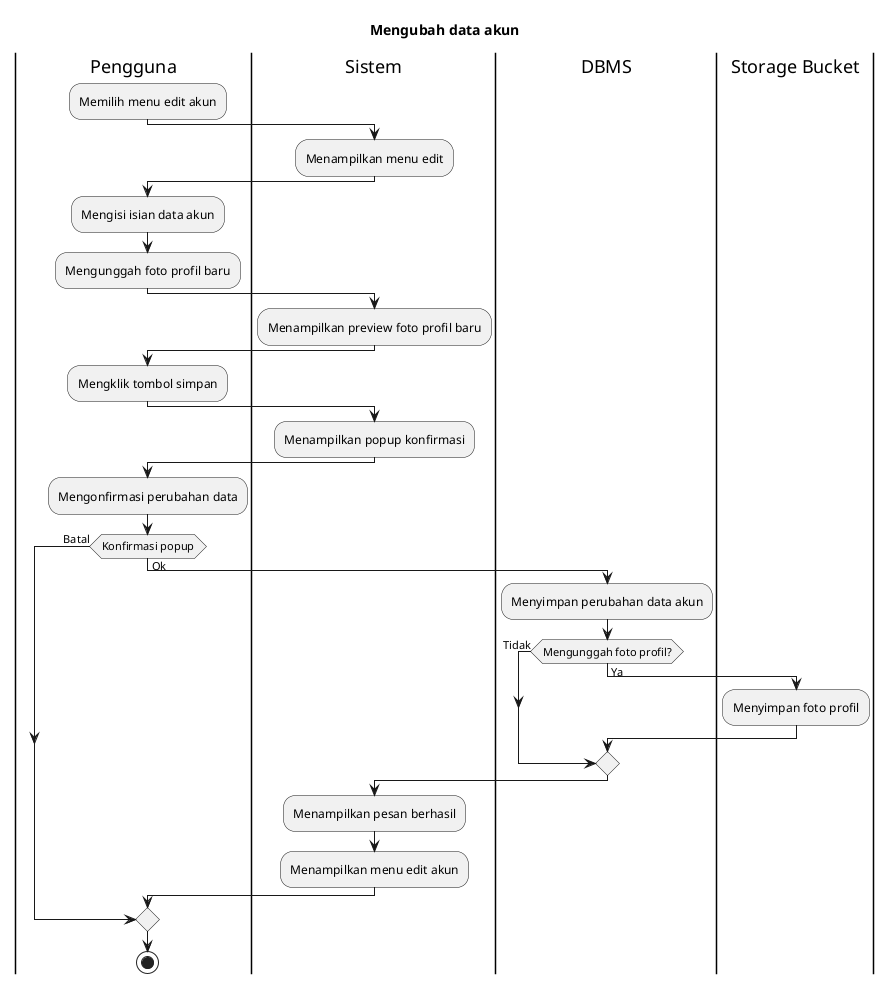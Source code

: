 @startuml UC-MGACCOUNT-001 - Mengubah data akun
title Mengubah data akun

|Pengguna|
:Memilih menu edit akun;

|Sistem|
:Menampilkan menu edit;

|Pengguna|
:Mengisi isian data akun;
:Mengunggah foto profil baru;

|Sistem|
:Menampilkan preview foto profil baru;

|Pengguna|
:Mengklik tombol simpan;

|Sistem|
:Menampilkan popup konfirmasi;

|Pengguna|
:Mengonfirmasi perubahan data;

if (Konfirmasi popup) then (Batal)
else (Ok)
  |DBMS|
  :Menyimpan perubahan data akun;

  if (Mengunggah foto profil?) then (Tidak)
  else (Ya)
    |Storage Bucket|
    :Menyimpan foto profil;
  endif

  |Sistem|
  :Menampilkan pesan berhasil;
  :Menampilkan menu edit akun;
endif

|Pengguna|
stop

@enduml